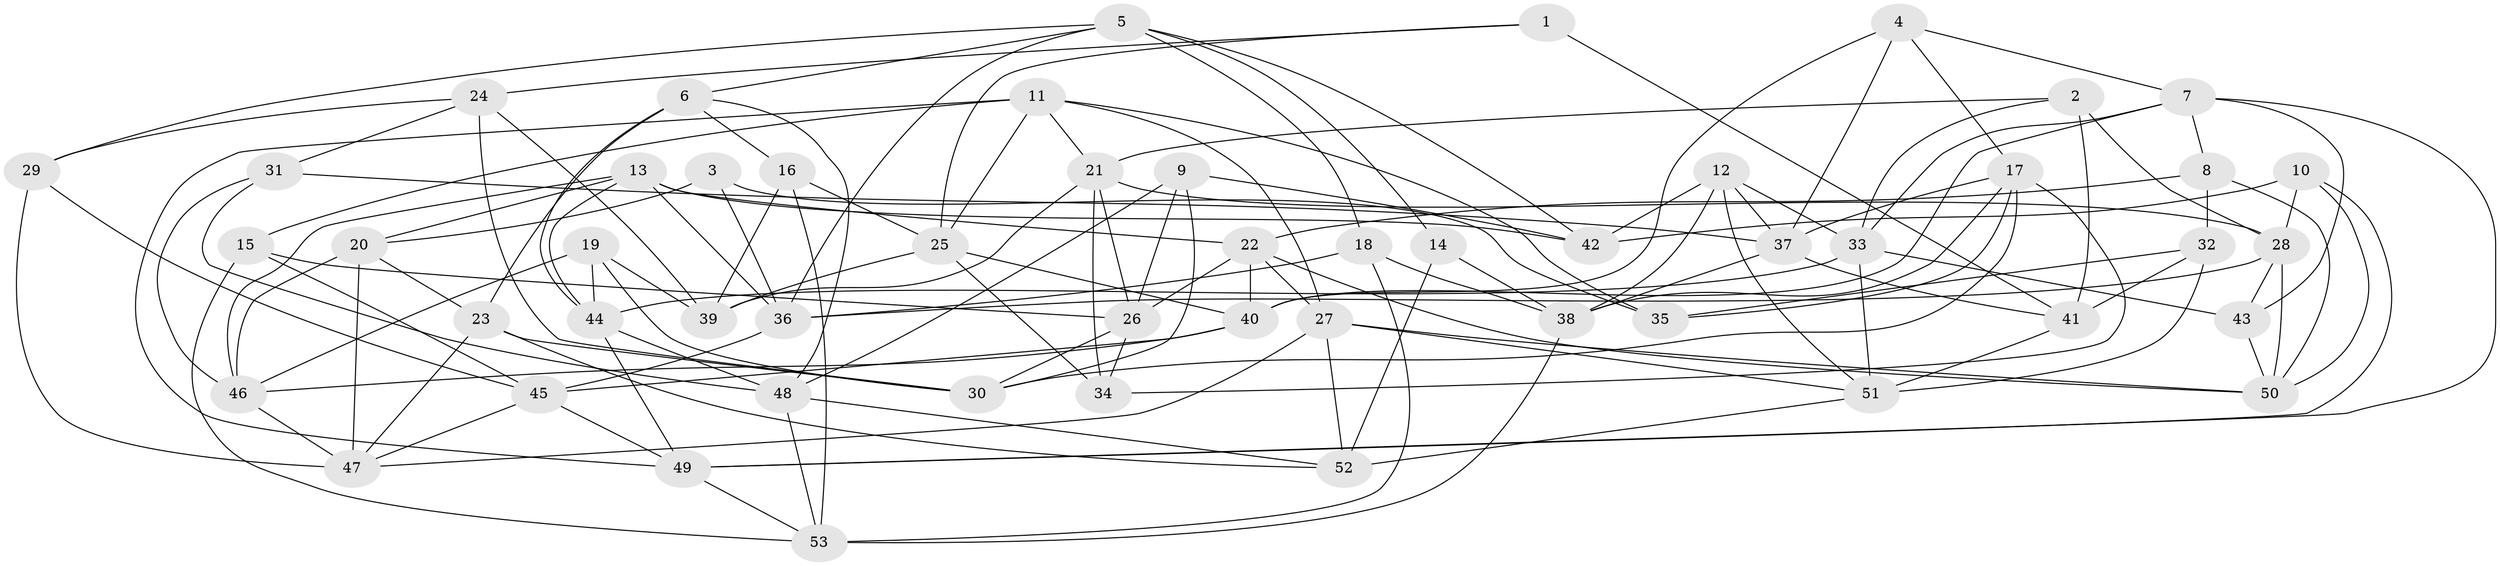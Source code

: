 // original degree distribution, {4: 1.0}
// Generated by graph-tools (version 1.1) at 2025/38/03/04/25 23:38:10]
// undirected, 53 vertices, 135 edges
graph export_dot {
  node [color=gray90,style=filled];
  1;
  2;
  3;
  4;
  5;
  6;
  7;
  8;
  9;
  10;
  11;
  12;
  13;
  14;
  15;
  16;
  17;
  18;
  19;
  20;
  21;
  22;
  23;
  24;
  25;
  26;
  27;
  28;
  29;
  30;
  31;
  32;
  33;
  34;
  35;
  36;
  37;
  38;
  39;
  40;
  41;
  42;
  43;
  44;
  45;
  46;
  47;
  48;
  49;
  50;
  51;
  52;
  53;
  1 -- 24 [weight=1.0];
  1 -- 25 [weight=1.0];
  1 -- 41 [weight=2.0];
  2 -- 21 [weight=1.0];
  2 -- 28 [weight=1.0];
  2 -- 33 [weight=1.0];
  2 -- 41 [weight=1.0];
  3 -- 20 [weight=2.0];
  3 -- 35 [weight=1.0];
  3 -- 36 [weight=1.0];
  4 -- 7 [weight=1.0];
  4 -- 17 [weight=1.0];
  4 -- 37 [weight=1.0];
  4 -- 40 [weight=1.0];
  5 -- 6 [weight=1.0];
  5 -- 14 [weight=1.0];
  5 -- 18 [weight=1.0];
  5 -- 29 [weight=1.0];
  5 -- 36 [weight=1.0];
  5 -- 42 [weight=1.0];
  6 -- 16 [weight=1.0];
  6 -- 23 [weight=2.0];
  6 -- 44 [weight=1.0];
  6 -- 48 [weight=1.0];
  7 -- 8 [weight=1.0];
  7 -- 33 [weight=1.0];
  7 -- 40 [weight=1.0];
  7 -- 43 [weight=1.0];
  7 -- 49 [weight=1.0];
  8 -- 22 [weight=1.0];
  8 -- 32 [weight=1.0];
  8 -- 50 [weight=1.0];
  9 -- 26 [weight=1.0];
  9 -- 30 [weight=1.0];
  9 -- 42 [weight=1.0];
  9 -- 48 [weight=1.0];
  10 -- 28 [weight=1.0];
  10 -- 42 [weight=1.0];
  10 -- 49 [weight=1.0];
  10 -- 50 [weight=1.0];
  11 -- 15 [weight=1.0];
  11 -- 21 [weight=1.0];
  11 -- 25 [weight=1.0];
  11 -- 27 [weight=1.0];
  11 -- 35 [weight=1.0];
  11 -- 49 [weight=1.0];
  12 -- 33 [weight=1.0];
  12 -- 37 [weight=1.0];
  12 -- 38 [weight=1.0];
  12 -- 42 [weight=2.0];
  12 -- 51 [weight=1.0];
  13 -- 20 [weight=1.0];
  13 -- 22 [weight=1.0];
  13 -- 36 [weight=1.0];
  13 -- 42 [weight=1.0];
  13 -- 44 [weight=1.0];
  13 -- 46 [weight=1.0];
  14 -- 38 [weight=1.0];
  14 -- 52 [weight=2.0];
  15 -- 26 [weight=1.0];
  15 -- 45 [weight=1.0];
  15 -- 53 [weight=1.0];
  16 -- 25 [weight=1.0];
  16 -- 39 [weight=1.0];
  16 -- 53 [weight=1.0];
  17 -- 30 [weight=1.0];
  17 -- 34 [weight=1.0];
  17 -- 35 [weight=1.0];
  17 -- 37 [weight=1.0];
  17 -- 38 [weight=1.0];
  18 -- 36 [weight=1.0];
  18 -- 38 [weight=1.0];
  18 -- 53 [weight=1.0];
  19 -- 30 [weight=1.0];
  19 -- 39 [weight=1.0];
  19 -- 44 [weight=1.0];
  19 -- 46 [weight=1.0];
  20 -- 23 [weight=1.0];
  20 -- 46 [weight=1.0];
  20 -- 47 [weight=1.0];
  21 -- 26 [weight=1.0];
  21 -- 28 [weight=1.0];
  21 -- 34 [weight=1.0];
  21 -- 39 [weight=1.0];
  22 -- 26 [weight=1.0];
  22 -- 27 [weight=1.0];
  22 -- 40 [weight=1.0];
  22 -- 50 [weight=1.0];
  23 -- 30 [weight=1.0];
  23 -- 47 [weight=1.0];
  23 -- 52 [weight=1.0];
  24 -- 29 [weight=1.0];
  24 -- 30 [weight=1.0];
  24 -- 31 [weight=1.0];
  24 -- 39 [weight=2.0];
  25 -- 34 [weight=1.0];
  25 -- 39 [weight=1.0];
  25 -- 40 [weight=1.0];
  26 -- 30 [weight=1.0];
  26 -- 34 [weight=1.0];
  27 -- 47 [weight=1.0];
  27 -- 50 [weight=1.0];
  27 -- 51 [weight=1.0];
  27 -- 52 [weight=1.0];
  28 -- 36 [weight=1.0];
  28 -- 43 [weight=1.0];
  28 -- 50 [weight=1.0];
  29 -- 45 [weight=1.0];
  29 -- 47 [weight=1.0];
  31 -- 37 [weight=1.0];
  31 -- 46 [weight=1.0];
  31 -- 48 [weight=1.0];
  32 -- 35 [weight=1.0];
  32 -- 41 [weight=1.0];
  32 -- 51 [weight=1.0];
  33 -- 43 [weight=1.0];
  33 -- 44 [weight=1.0];
  33 -- 51 [weight=1.0];
  36 -- 45 [weight=1.0];
  37 -- 38 [weight=1.0];
  37 -- 41 [weight=1.0];
  38 -- 53 [weight=1.0];
  40 -- 45 [weight=1.0];
  40 -- 46 [weight=1.0];
  41 -- 51 [weight=1.0];
  43 -- 50 [weight=1.0];
  44 -- 48 [weight=1.0];
  44 -- 49 [weight=1.0];
  45 -- 47 [weight=1.0];
  45 -- 49 [weight=1.0];
  46 -- 47 [weight=1.0];
  48 -- 52 [weight=1.0];
  48 -- 53 [weight=1.0];
  49 -- 53 [weight=1.0];
  51 -- 52 [weight=1.0];
}
